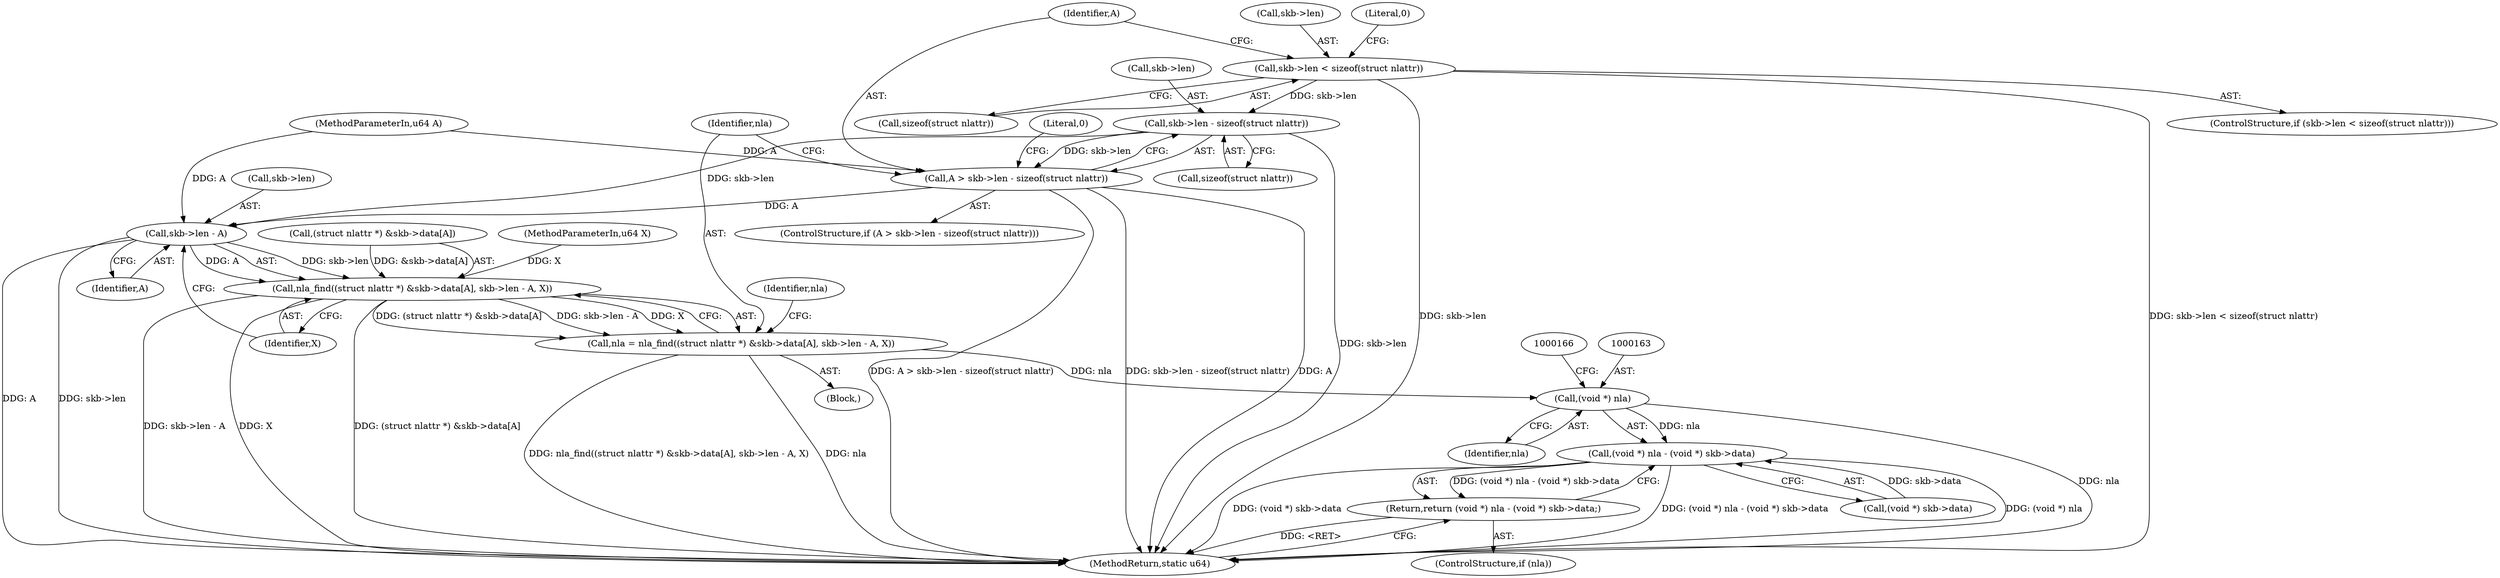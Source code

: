 digraph "0_linux_05ab8f2647e4221cbdb3856dd7d32bd5407316b3@API" {
"1000122" [label="(Call,skb->len < sizeof(struct nlattr))"];
"1000133" [label="(Call,skb->len - sizeof(struct nlattr))"];
"1000131" [label="(Call,A > skb->len - sizeof(struct nlattr))"];
"1000152" [label="(Call,skb->len - A)"];
"1000143" [label="(Call,nla_find((struct nlattr *) &skb->data[A], skb->len - A, X))"];
"1000141" [label="(Call,nla = nla_find((struct nlattr *) &skb->data[A], skb->len - A, X))"];
"1000162" [label="(Call,(void *) nla)"];
"1000161" [label="(Call,(void *) nla - (void *) skb->data)"];
"1000160" [label="(Return,return (void *) nla - (void *) skb->data;)"];
"1000159" [label="(Identifier,nla)"];
"1000156" [label="(Identifier,A)"];
"1000162" [label="(Call,(void *) nla)"];
"1000153" [label="(Call,skb->len)"];
"1000165" [label="(Call,(void *) skb->data)"];
"1000141" [label="(Call,nla = nla_find((struct nlattr *) &skb->data[A], skb->len - A, X))"];
"1000121" [label="(ControlStructure,if (skb->len < sizeof(struct nlattr)))"];
"1000140" [label="(Literal,0)"];
"1000137" [label="(Call,sizeof(struct nlattr))"];
"1000131" [label="(Call,A > skb->len - sizeof(struct nlattr))"];
"1000160" [label="(Return,return (void *) nla - (void *) skb->data;)"];
"1000172" [label="(MethodReturn,static u64)"];
"1000103" [label="(MethodParameterIn,u64 X)"];
"1000144" [label="(Call,(struct nlattr *) &skb->data[A])"];
"1000102" [label="(MethodParameterIn,u64 A)"];
"1000157" [label="(Identifier,X)"];
"1000126" [label="(Call,sizeof(struct nlattr))"];
"1000158" [label="(ControlStructure,if (nla))"];
"1000161" [label="(Call,(void *) nla - (void *) skb->data)"];
"1000164" [label="(Identifier,nla)"];
"1000130" [label="(ControlStructure,if (A > skb->len - sizeof(struct nlattr)))"];
"1000129" [label="(Literal,0)"];
"1000123" [label="(Call,skb->len)"];
"1000152" [label="(Call,skb->len - A)"];
"1000106" [label="(Block,)"];
"1000133" [label="(Call,skb->len - sizeof(struct nlattr))"];
"1000142" [label="(Identifier,nla)"];
"1000132" [label="(Identifier,A)"];
"1000122" [label="(Call,skb->len < sizeof(struct nlattr))"];
"1000134" [label="(Call,skb->len)"];
"1000143" [label="(Call,nla_find((struct nlattr *) &skb->data[A], skb->len - A, X))"];
"1000122" -> "1000121"  [label="AST: "];
"1000122" -> "1000126"  [label="CFG: "];
"1000123" -> "1000122"  [label="AST: "];
"1000126" -> "1000122"  [label="AST: "];
"1000129" -> "1000122"  [label="CFG: "];
"1000132" -> "1000122"  [label="CFG: "];
"1000122" -> "1000172"  [label="DDG: skb->len"];
"1000122" -> "1000172"  [label="DDG: skb->len < sizeof(struct nlattr)"];
"1000122" -> "1000133"  [label="DDG: skb->len"];
"1000133" -> "1000131"  [label="AST: "];
"1000133" -> "1000137"  [label="CFG: "];
"1000134" -> "1000133"  [label="AST: "];
"1000137" -> "1000133"  [label="AST: "];
"1000131" -> "1000133"  [label="CFG: "];
"1000133" -> "1000172"  [label="DDG: skb->len"];
"1000133" -> "1000131"  [label="DDG: skb->len"];
"1000133" -> "1000152"  [label="DDG: skb->len"];
"1000131" -> "1000130"  [label="AST: "];
"1000132" -> "1000131"  [label="AST: "];
"1000140" -> "1000131"  [label="CFG: "];
"1000142" -> "1000131"  [label="CFG: "];
"1000131" -> "1000172"  [label="DDG: A"];
"1000131" -> "1000172"  [label="DDG: skb->len - sizeof(struct nlattr)"];
"1000131" -> "1000172"  [label="DDG: A > skb->len - sizeof(struct nlattr)"];
"1000102" -> "1000131"  [label="DDG: A"];
"1000131" -> "1000152"  [label="DDG: A"];
"1000152" -> "1000143"  [label="AST: "];
"1000152" -> "1000156"  [label="CFG: "];
"1000153" -> "1000152"  [label="AST: "];
"1000156" -> "1000152"  [label="AST: "];
"1000157" -> "1000152"  [label="CFG: "];
"1000152" -> "1000172"  [label="DDG: skb->len"];
"1000152" -> "1000172"  [label="DDG: A"];
"1000152" -> "1000143"  [label="DDG: skb->len"];
"1000152" -> "1000143"  [label="DDG: A"];
"1000102" -> "1000152"  [label="DDG: A"];
"1000143" -> "1000141"  [label="AST: "];
"1000143" -> "1000157"  [label="CFG: "];
"1000144" -> "1000143"  [label="AST: "];
"1000157" -> "1000143"  [label="AST: "];
"1000141" -> "1000143"  [label="CFG: "];
"1000143" -> "1000172"  [label="DDG: X"];
"1000143" -> "1000172"  [label="DDG: skb->len - A"];
"1000143" -> "1000172"  [label="DDG: (struct nlattr *) &skb->data[A]"];
"1000143" -> "1000141"  [label="DDG: (struct nlattr *) &skb->data[A]"];
"1000143" -> "1000141"  [label="DDG: skb->len - A"];
"1000143" -> "1000141"  [label="DDG: X"];
"1000144" -> "1000143"  [label="DDG: &skb->data[A]"];
"1000103" -> "1000143"  [label="DDG: X"];
"1000141" -> "1000106"  [label="AST: "];
"1000142" -> "1000141"  [label="AST: "];
"1000159" -> "1000141"  [label="CFG: "];
"1000141" -> "1000172"  [label="DDG: nla"];
"1000141" -> "1000172"  [label="DDG: nla_find((struct nlattr *) &skb->data[A], skb->len - A, X)"];
"1000141" -> "1000162"  [label="DDG: nla"];
"1000162" -> "1000161"  [label="AST: "];
"1000162" -> "1000164"  [label="CFG: "];
"1000163" -> "1000162"  [label="AST: "];
"1000164" -> "1000162"  [label="AST: "];
"1000166" -> "1000162"  [label="CFG: "];
"1000162" -> "1000172"  [label="DDG: nla"];
"1000162" -> "1000161"  [label="DDG: nla"];
"1000161" -> "1000160"  [label="AST: "];
"1000161" -> "1000165"  [label="CFG: "];
"1000165" -> "1000161"  [label="AST: "];
"1000160" -> "1000161"  [label="CFG: "];
"1000161" -> "1000172"  [label="DDG: (void *) nla - (void *) skb->data"];
"1000161" -> "1000172"  [label="DDG: (void *) nla"];
"1000161" -> "1000172"  [label="DDG: (void *) skb->data"];
"1000161" -> "1000160"  [label="DDG: (void *) nla - (void *) skb->data"];
"1000165" -> "1000161"  [label="DDG: skb->data"];
"1000160" -> "1000158"  [label="AST: "];
"1000172" -> "1000160"  [label="CFG: "];
"1000160" -> "1000172"  [label="DDG: <RET>"];
}
